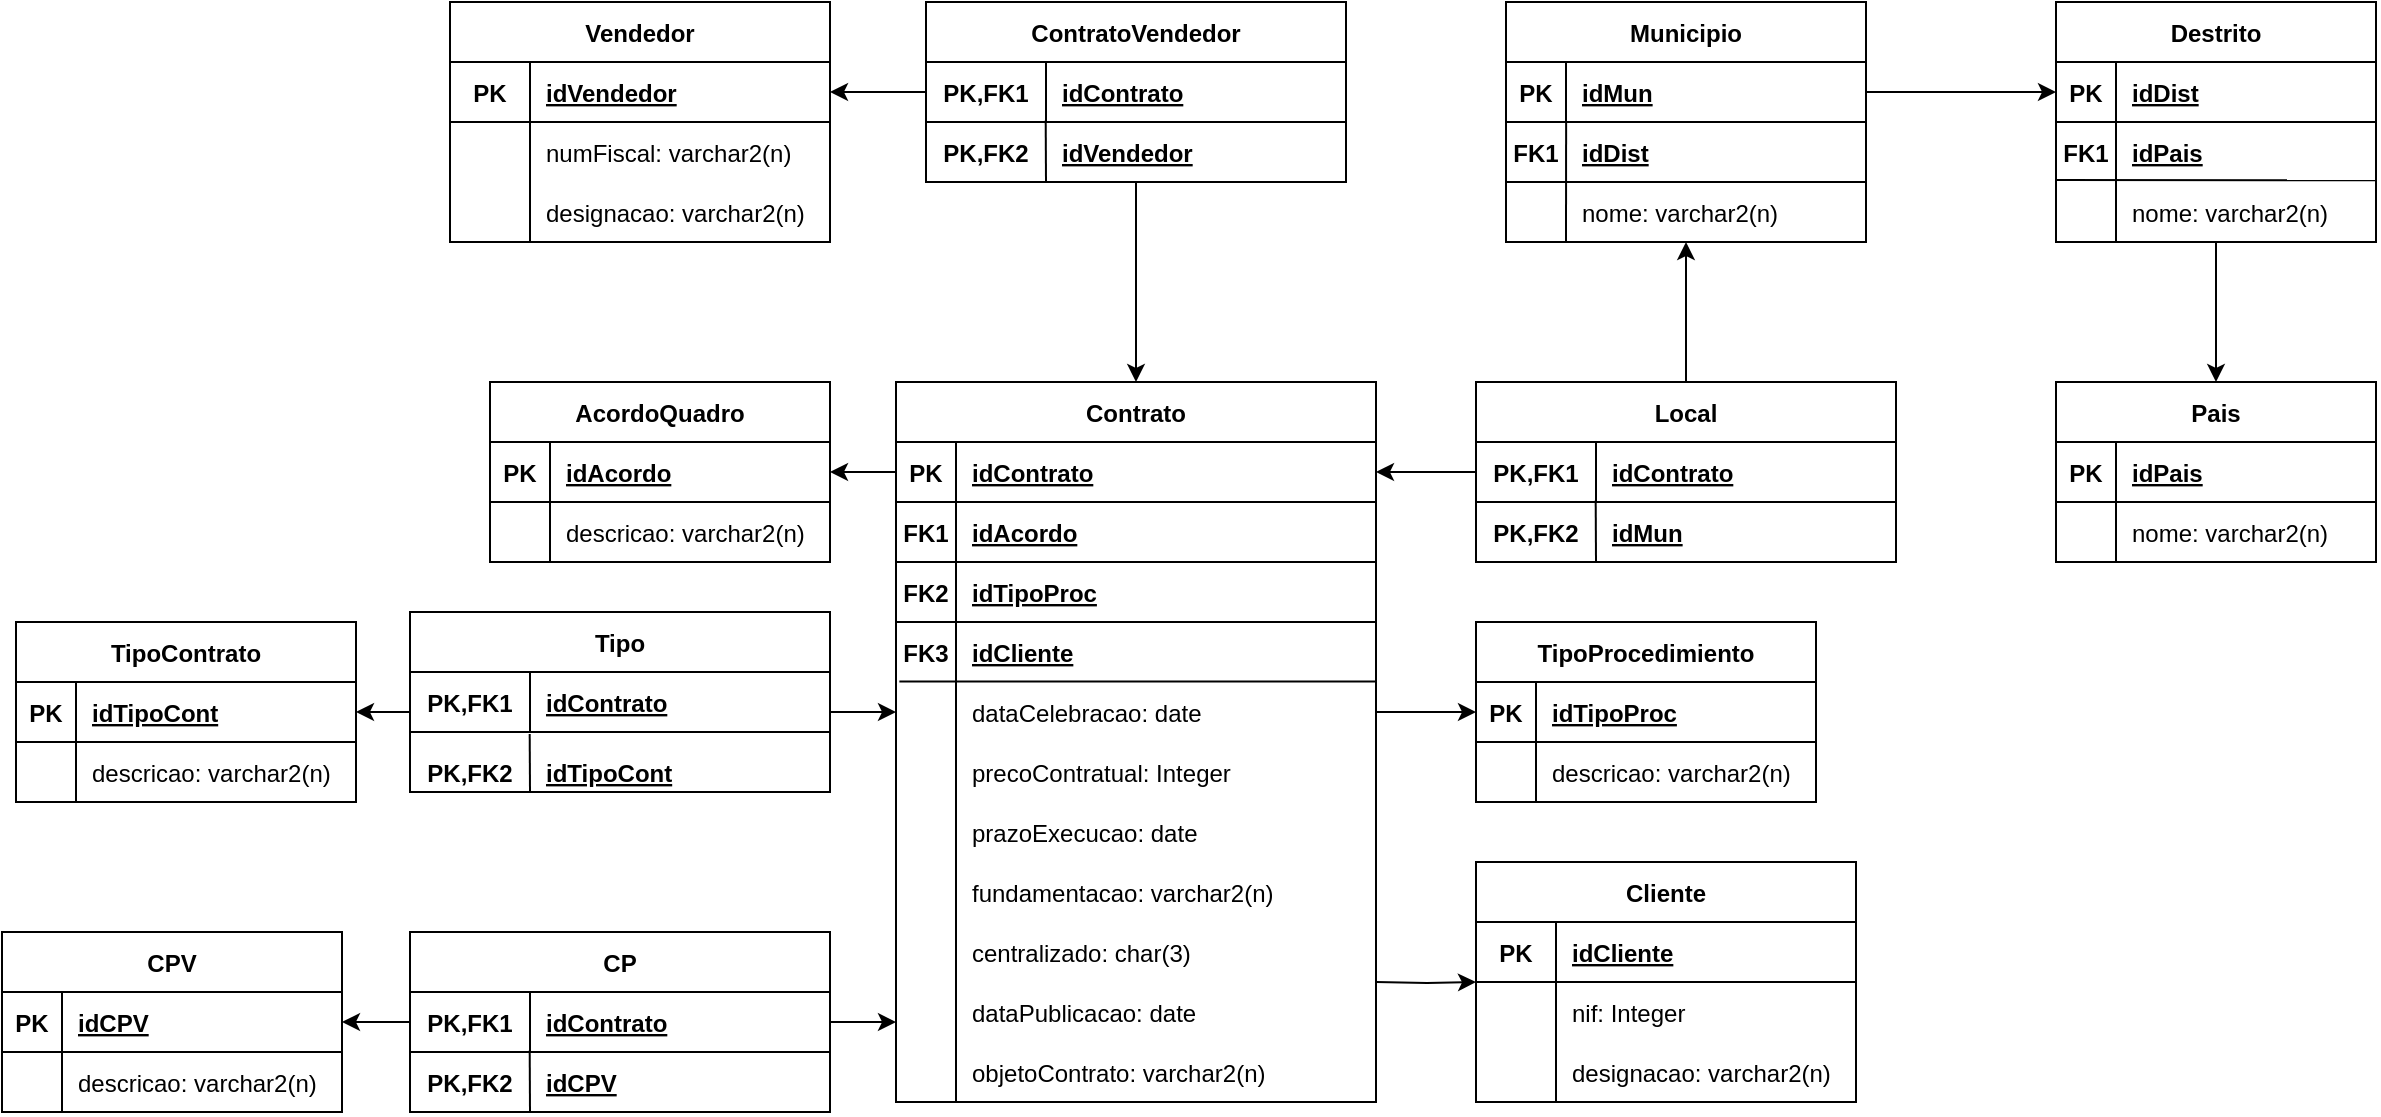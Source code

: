 <mxfile version="25.0.3">
  <diagram name="Página-1" id="I2lLKgkQuAJsuIGjv_-l">
    <mxGraphModel dx="2191" dy="795" grid="1" gridSize="10" guides="1" tooltips="1" connect="1" arrows="1" fold="1" page="1" pageScale="1" pageWidth="827" pageHeight="1169" math="0" shadow="0">
      <root>
        <mxCell id="0" />
        <mxCell id="1" parent="0" />
        <mxCell id="FPcNomiWtp5_-tHFgpIP-255" value="Contrato" style="shape=table;startSize=30;container=1;collapsible=1;childLayout=tableLayout;fixedRows=1;rowLines=0;fontStyle=1;align=center;resizeLast=1;" parent="1" vertex="1">
          <mxGeometry x="-380" y="300" width="240" height="360" as="geometry">
            <mxRectangle x="-340" y="300" width="90" height="30" as="alternateBounds" />
          </mxGeometry>
        </mxCell>
        <mxCell id="FPcNomiWtp5_-tHFgpIP-256" value="" style="shape=tableRow;horizontal=0;startSize=0;swimlaneHead=0;swimlaneBody=0;fillColor=none;collapsible=0;dropTarget=0;points=[[0,0.5],[1,0.5]];portConstraint=eastwest;strokeColor=inherit;top=0;left=0;right=0;bottom=1;" parent="FPcNomiWtp5_-tHFgpIP-255" vertex="1">
          <mxGeometry y="30" width="240" height="30" as="geometry" />
        </mxCell>
        <mxCell id="FPcNomiWtp5_-tHFgpIP-257" value="PK" style="shape=partialRectangle;overflow=hidden;connectable=0;fillColor=none;strokeColor=inherit;top=0;left=0;bottom=0;right=0;fontStyle=1;" parent="FPcNomiWtp5_-tHFgpIP-256" vertex="1">
          <mxGeometry width="30" height="30" as="geometry">
            <mxRectangle width="30" height="30" as="alternateBounds" />
          </mxGeometry>
        </mxCell>
        <mxCell id="FPcNomiWtp5_-tHFgpIP-258" value="idContrato" style="shape=partialRectangle;overflow=hidden;connectable=0;fillColor=none;align=left;strokeColor=inherit;top=0;left=0;bottom=0;right=0;spacingLeft=6;fontStyle=5;" parent="FPcNomiWtp5_-tHFgpIP-256" vertex="1">
          <mxGeometry x="30" width="210" height="30" as="geometry">
            <mxRectangle width="210" height="30" as="alternateBounds" />
          </mxGeometry>
        </mxCell>
        <mxCell id="FPcNomiWtp5_-tHFgpIP-259" value="" style="shape=tableRow;horizontal=0;startSize=0;swimlaneHead=0;swimlaneBody=0;fillColor=none;collapsible=0;dropTarget=0;points=[[0,0.5],[1,0.5]];portConstraint=eastwest;strokeColor=inherit;top=0;left=0;right=0;bottom=1;" parent="FPcNomiWtp5_-tHFgpIP-255" vertex="1">
          <mxGeometry y="60" width="240" height="30" as="geometry" />
        </mxCell>
        <mxCell id="FPcNomiWtp5_-tHFgpIP-260" value="FK1" style="shape=partialRectangle;overflow=hidden;connectable=0;fillColor=none;strokeColor=inherit;top=0;left=0;bottom=0;right=0;fontStyle=1;" parent="FPcNomiWtp5_-tHFgpIP-259" vertex="1">
          <mxGeometry width="30" height="30" as="geometry">
            <mxRectangle width="30" height="30" as="alternateBounds" />
          </mxGeometry>
        </mxCell>
        <mxCell id="FPcNomiWtp5_-tHFgpIP-261" value="idAcordo" style="shape=partialRectangle;overflow=hidden;connectable=0;fillColor=none;align=left;strokeColor=inherit;top=0;left=0;bottom=0;right=0;spacingLeft=6;fontStyle=5;" parent="FPcNomiWtp5_-tHFgpIP-259" vertex="1">
          <mxGeometry x="30" width="210" height="30" as="geometry">
            <mxRectangle width="210" height="30" as="alternateBounds" />
          </mxGeometry>
        </mxCell>
        <mxCell id="FPcNomiWtp5_-tHFgpIP-268" value="" style="shape=tableRow;horizontal=0;startSize=0;swimlaneHead=0;swimlaneBody=0;fillColor=none;collapsible=0;dropTarget=0;points=[[0,0.5],[1,0.5]];portConstraint=eastwest;strokeColor=inherit;top=0;left=0;right=0;bottom=1;" parent="FPcNomiWtp5_-tHFgpIP-255" vertex="1">
          <mxGeometry y="90" width="240" height="30" as="geometry" />
        </mxCell>
        <mxCell id="FPcNomiWtp5_-tHFgpIP-269" value="FK2" style="shape=partialRectangle;overflow=hidden;connectable=0;fillColor=none;strokeColor=inherit;top=0;left=0;bottom=0;right=0;fontStyle=1;" parent="FPcNomiWtp5_-tHFgpIP-268" vertex="1">
          <mxGeometry width="30" height="30" as="geometry">
            <mxRectangle width="30" height="30" as="alternateBounds" />
          </mxGeometry>
        </mxCell>
        <mxCell id="FPcNomiWtp5_-tHFgpIP-270" value="idTipoProc" style="shape=partialRectangle;overflow=hidden;connectable=0;fillColor=none;align=left;strokeColor=inherit;top=0;left=0;bottom=0;right=0;spacingLeft=6;fontStyle=5;" parent="FPcNomiWtp5_-tHFgpIP-268" vertex="1">
          <mxGeometry x="30" width="210" height="30" as="geometry">
            <mxRectangle width="210" height="30" as="alternateBounds" />
          </mxGeometry>
        </mxCell>
        <mxCell id="FPcNomiWtp5_-tHFgpIP-277" value="" style="shape=tableRow;horizontal=0;startSize=0;swimlaneHead=0;swimlaneBody=0;fillColor=none;collapsible=0;dropTarget=0;points=[[0,0.5],[1,0.5]];portConstraint=eastwest;strokeColor=inherit;top=0;left=0;right=0;bottom=0;" parent="FPcNomiWtp5_-tHFgpIP-255" vertex="1">
          <mxGeometry y="120" width="240" height="30" as="geometry" />
        </mxCell>
        <mxCell id="FPcNomiWtp5_-tHFgpIP-278" value="FK3" style="shape=partialRectangle;overflow=hidden;connectable=0;fillColor=none;strokeColor=inherit;top=0;left=0;bottom=0;right=0;fontStyle=1" parent="FPcNomiWtp5_-tHFgpIP-277" vertex="1">
          <mxGeometry width="30" height="30" as="geometry">
            <mxRectangle width="30" height="30" as="alternateBounds" />
          </mxGeometry>
        </mxCell>
        <mxCell id="FPcNomiWtp5_-tHFgpIP-279" value="idCliente" style="shape=partialRectangle;overflow=hidden;connectable=0;fillColor=none;align=left;strokeColor=inherit;top=0;left=0;bottom=0;right=0;spacingLeft=6;fontStyle=5" parent="FPcNomiWtp5_-tHFgpIP-277" vertex="1">
          <mxGeometry x="30" width="210" height="30" as="geometry">
            <mxRectangle width="210" height="30" as="alternateBounds" />
          </mxGeometry>
        </mxCell>
        <mxCell id="FPcNomiWtp5_-tHFgpIP-280" value="" style="shape=tableRow;horizontal=0;startSize=0;swimlaneHead=0;swimlaneBody=0;fillColor=none;collapsible=0;dropTarget=0;points=[[0,0.5],[1,0.5]];portConstraint=eastwest;strokeColor=inherit;top=0;left=0;right=0;bottom=0;" parent="FPcNomiWtp5_-tHFgpIP-255" vertex="1">
          <mxGeometry y="150" width="240" height="30" as="geometry" />
        </mxCell>
        <mxCell id="FPcNomiWtp5_-tHFgpIP-281" value="" style="shape=partialRectangle;overflow=hidden;connectable=0;fillColor=none;strokeColor=inherit;top=0;left=0;bottom=0;right=0;" parent="FPcNomiWtp5_-tHFgpIP-280" vertex="1">
          <mxGeometry width="30" height="30" as="geometry">
            <mxRectangle width="30" height="30" as="alternateBounds" />
          </mxGeometry>
        </mxCell>
        <mxCell id="FPcNomiWtp5_-tHFgpIP-282" value="dataCelebracao: date" style="shape=partialRectangle;overflow=hidden;connectable=0;fillColor=none;align=left;strokeColor=inherit;top=0;left=0;bottom=0;right=0;spacingLeft=6;" parent="FPcNomiWtp5_-tHFgpIP-280" vertex="1">
          <mxGeometry x="30" width="210" height="30" as="geometry">
            <mxRectangle width="210" height="30" as="alternateBounds" />
          </mxGeometry>
        </mxCell>
        <mxCell id="FPcNomiWtp5_-tHFgpIP-283" value="" style="shape=tableRow;horizontal=0;startSize=0;swimlaneHead=0;swimlaneBody=0;fillColor=none;collapsible=0;dropTarget=0;points=[[0,0.5],[1,0.5]];portConstraint=eastwest;strokeColor=inherit;top=0;left=0;right=0;bottom=0;" parent="FPcNomiWtp5_-tHFgpIP-255" vertex="1">
          <mxGeometry y="180" width="240" height="30" as="geometry" />
        </mxCell>
        <mxCell id="FPcNomiWtp5_-tHFgpIP-284" value="" style="shape=partialRectangle;overflow=hidden;connectable=0;fillColor=none;strokeColor=inherit;top=0;left=0;bottom=0;right=0;" parent="FPcNomiWtp5_-tHFgpIP-283" vertex="1">
          <mxGeometry width="30" height="30" as="geometry">
            <mxRectangle width="30" height="30" as="alternateBounds" />
          </mxGeometry>
        </mxCell>
        <mxCell id="FPcNomiWtp5_-tHFgpIP-285" value="precoContratual: Integer" style="shape=partialRectangle;overflow=hidden;connectable=0;fillColor=none;align=left;strokeColor=inherit;top=0;left=0;bottom=0;right=0;spacingLeft=6;" parent="FPcNomiWtp5_-tHFgpIP-283" vertex="1">
          <mxGeometry x="30" width="210" height="30" as="geometry">
            <mxRectangle width="210" height="30" as="alternateBounds" />
          </mxGeometry>
        </mxCell>
        <mxCell id="FPcNomiWtp5_-tHFgpIP-286" value="" style="shape=tableRow;horizontal=0;startSize=0;swimlaneHead=0;swimlaneBody=0;fillColor=none;collapsible=0;dropTarget=0;points=[[0,0.5],[1,0.5]];portConstraint=eastwest;strokeColor=inherit;top=0;left=0;right=0;bottom=0;" parent="FPcNomiWtp5_-tHFgpIP-255" vertex="1">
          <mxGeometry y="210" width="240" height="30" as="geometry" />
        </mxCell>
        <mxCell id="FPcNomiWtp5_-tHFgpIP-287" value="" style="shape=partialRectangle;overflow=hidden;connectable=0;fillColor=none;strokeColor=inherit;top=0;left=0;bottom=0;right=0;" parent="FPcNomiWtp5_-tHFgpIP-286" vertex="1">
          <mxGeometry width="30" height="30" as="geometry">
            <mxRectangle width="30" height="30" as="alternateBounds" />
          </mxGeometry>
        </mxCell>
        <mxCell id="FPcNomiWtp5_-tHFgpIP-288" value="prazoExecucao: date" style="shape=partialRectangle;overflow=hidden;connectable=0;fillColor=none;align=left;strokeColor=inherit;top=0;left=0;bottom=0;right=0;spacingLeft=6;" parent="FPcNomiWtp5_-tHFgpIP-286" vertex="1">
          <mxGeometry x="30" width="210" height="30" as="geometry">
            <mxRectangle width="210" height="30" as="alternateBounds" />
          </mxGeometry>
        </mxCell>
        <mxCell id="FPcNomiWtp5_-tHFgpIP-289" value="" style="shape=tableRow;horizontal=0;startSize=0;swimlaneHead=0;swimlaneBody=0;fillColor=none;collapsible=0;dropTarget=0;points=[[0,0.5],[1,0.5]];portConstraint=eastwest;strokeColor=inherit;top=0;left=0;right=0;bottom=0;" parent="FPcNomiWtp5_-tHFgpIP-255" vertex="1">
          <mxGeometry y="240" width="240" height="30" as="geometry" />
        </mxCell>
        <mxCell id="FPcNomiWtp5_-tHFgpIP-290" value="" style="shape=partialRectangle;overflow=hidden;connectable=0;fillColor=none;strokeColor=inherit;top=0;left=0;bottom=0;right=0;" parent="FPcNomiWtp5_-tHFgpIP-289" vertex="1">
          <mxGeometry width="30" height="30" as="geometry">
            <mxRectangle width="30" height="30" as="alternateBounds" />
          </mxGeometry>
        </mxCell>
        <mxCell id="FPcNomiWtp5_-tHFgpIP-291" value="fundamentacao: varchar2(n)" style="shape=partialRectangle;overflow=hidden;connectable=0;fillColor=none;align=left;strokeColor=inherit;top=0;left=0;bottom=0;right=0;spacingLeft=6;" parent="FPcNomiWtp5_-tHFgpIP-289" vertex="1">
          <mxGeometry x="30" width="210" height="30" as="geometry">
            <mxRectangle width="210" height="30" as="alternateBounds" />
          </mxGeometry>
        </mxCell>
        <mxCell id="FPcNomiWtp5_-tHFgpIP-292" value="" style="shape=tableRow;horizontal=0;startSize=0;swimlaneHead=0;swimlaneBody=0;fillColor=none;collapsible=0;dropTarget=0;points=[[0,0.5],[1,0.5]];portConstraint=eastwest;strokeColor=inherit;top=0;left=0;right=0;bottom=0;" parent="FPcNomiWtp5_-tHFgpIP-255" vertex="1">
          <mxGeometry y="270" width="240" height="30" as="geometry" />
        </mxCell>
        <mxCell id="FPcNomiWtp5_-tHFgpIP-293" value="" style="shape=partialRectangle;overflow=hidden;connectable=0;fillColor=none;strokeColor=inherit;top=0;left=0;bottom=0;right=0;" parent="FPcNomiWtp5_-tHFgpIP-292" vertex="1">
          <mxGeometry width="30" height="30" as="geometry">
            <mxRectangle width="30" height="30" as="alternateBounds" />
          </mxGeometry>
        </mxCell>
        <mxCell id="FPcNomiWtp5_-tHFgpIP-294" value="centralizado: char(3)" style="shape=partialRectangle;overflow=hidden;connectable=0;fillColor=none;align=left;strokeColor=inherit;top=0;left=0;bottom=0;right=0;spacingLeft=6;" parent="FPcNomiWtp5_-tHFgpIP-292" vertex="1">
          <mxGeometry x="30" width="210" height="30" as="geometry">
            <mxRectangle width="210" height="30" as="alternateBounds" />
          </mxGeometry>
        </mxCell>
        <mxCell id="zQVbI3diY9tAWuxn0i8Q-3" value="" style="endArrow=none;html=1;rounded=0;exitX=0.007;exitY=0.993;exitDx=0;exitDy=0;exitPerimeter=0;entryX=1.002;entryY=-0.007;entryDx=0;entryDy=0;entryPerimeter=0;" parent="FPcNomiWtp5_-tHFgpIP-255" source="FPcNomiWtp5_-tHFgpIP-277" target="FPcNomiWtp5_-tHFgpIP-280" edge="1">
          <mxGeometry width="50" height="50" relative="1" as="geometry">
            <mxPoint x="20" y="200" as="sourcePoint" />
            <mxPoint x="70" y="150" as="targetPoint" />
          </mxGeometry>
        </mxCell>
        <mxCell id="mjd0On-qoSL6YeRpwxQH-4" style="edgeStyle=orthogonalEdgeStyle;rounded=0;orthogonalLoop=1;jettySize=auto;html=1;" parent="1" edge="1" target="FPcNomiWtp5_-tHFgpIP-302">
          <mxGeometry relative="1" as="geometry">
            <mxPoint x="-140.0" y="600" as="sourcePoint" />
          </mxGeometry>
        </mxCell>
        <mxCell id="FPcNomiWtp5_-tHFgpIP-302" value="Cliente" style="shape=table;startSize=30;container=1;collapsible=1;childLayout=tableLayout;fixedRows=1;rowLines=0;fontStyle=1;align=center;resizeLast=1;" parent="1" vertex="1">
          <mxGeometry x="-90" y="540" width="190" height="120" as="geometry" />
        </mxCell>
        <mxCell id="FPcNomiWtp5_-tHFgpIP-303" value="" style="shape=tableRow;horizontal=0;startSize=0;swimlaneHead=0;swimlaneBody=0;fillColor=none;collapsible=0;dropTarget=0;points=[[0,0.5],[1,0.5]];portConstraint=eastwest;strokeColor=inherit;top=0;left=0;right=0;bottom=1;" parent="FPcNomiWtp5_-tHFgpIP-302" vertex="1">
          <mxGeometry y="30" width="190" height="30" as="geometry" />
        </mxCell>
        <mxCell id="FPcNomiWtp5_-tHFgpIP-304" value="PK" style="shape=partialRectangle;overflow=hidden;connectable=0;fillColor=none;strokeColor=inherit;top=0;left=0;bottom=0;right=0;fontStyle=1;" parent="FPcNomiWtp5_-tHFgpIP-303" vertex="1">
          <mxGeometry width="40" height="30" as="geometry">
            <mxRectangle width="40" height="30" as="alternateBounds" />
          </mxGeometry>
        </mxCell>
        <mxCell id="FPcNomiWtp5_-tHFgpIP-305" value="idCliente" style="shape=partialRectangle;overflow=hidden;connectable=0;fillColor=none;align=left;strokeColor=inherit;top=0;left=0;bottom=0;right=0;spacingLeft=6;fontStyle=5;" parent="FPcNomiWtp5_-tHFgpIP-303" vertex="1">
          <mxGeometry x="40" width="150" height="30" as="geometry">
            <mxRectangle width="150" height="30" as="alternateBounds" />
          </mxGeometry>
        </mxCell>
        <mxCell id="FPcNomiWtp5_-tHFgpIP-306" value="" style="shape=tableRow;horizontal=0;startSize=0;swimlaneHead=0;swimlaneBody=0;fillColor=none;collapsible=0;dropTarget=0;points=[[0,0.5],[1,0.5]];portConstraint=eastwest;strokeColor=inherit;top=0;left=0;right=0;bottom=0;" parent="FPcNomiWtp5_-tHFgpIP-302" vertex="1">
          <mxGeometry y="60" width="190" height="30" as="geometry" />
        </mxCell>
        <mxCell id="FPcNomiWtp5_-tHFgpIP-307" value="" style="shape=partialRectangle;overflow=hidden;connectable=0;fillColor=none;strokeColor=inherit;top=0;left=0;bottom=0;right=0;" parent="FPcNomiWtp5_-tHFgpIP-306" vertex="1">
          <mxGeometry width="40" height="30" as="geometry">
            <mxRectangle width="40" height="30" as="alternateBounds" />
          </mxGeometry>
        </mxCell>
        <mxCell id="FPcNomiWtp5_-tHFgpIP-308" value="nif: Integer" style="shape=partialRectangle;overflow=hidden;connectable=0;fillColor=none;align=left;strokeColor=inherit;top=0;left=0;bottom=0;right=0;spacingLeft=6;" parent="FPcNomiWtp5_-tHFgpIP-306" vertex="1">
          <mxGeometry x="40" width="150" height="30" as="geometry">
            <mxRectangle width="150" height="30" as="alternateBounds" />
          </mxGeometry>
        </mxCell>
        <mxCell id="FPcNomiWtp5_-tHFgpIP-309" value="" style="shape=tableRow;horizontal=0;startSize=0;swimlaneHead=0;swimlaneBody=0;fillColor=none;collapsible=0;dropTarget=0;points=[[0,0.5],[1,0.5]];portConstraint=eastwest;strokeColor=inherit;top=0;left=0;right=0;bottom=0;" parent="FPcNomiWtp5_-tHFgpIP-302" vertex="1">
          <mxGeometry y="90" width="190" height="30" as="geometry" />
        </mxCell>
        <mxCell id="FPcNomiWtp5_-tHFgpIP-310" value="" style="shape=partialRectangle;overflow=hidden;connectable=0;fillColor=none;strokeColor=inherit;top=0;left=0;bottom=0;right=0;" parent="FPcNomiWtp5_-tHFgpIP-309" vertex="1">
          <mxGeometry width="40" height="30" as="geometry">
            <mxRectangle width="40" height="30" as="alternateBounds" />
          </mxGeometry>
        </mxCell>
        <mxCell id="FPcNomiWtp5_-tHFgpIP-311" value="" style="shape=partialRectangle;overflow=hidden;connectable=0;fillColor=none;align=left;strokeColor=inherit;top=0;left=0;bottom=0;right=0;spacingLeft=6;" parent="FPcNomiWtp5_-tHFgpIP-309" vertex="1">
          <mxGeometry x="40" width="150" height="30" as="geometry">
            <mxRectangle width="150" height="30" as="alternateBounds" />
          </mxGeometry>
        </mxCell>
        <mxCell id="FPcNomiWtp5_-tHFgpIP-334" value="TipoProcedimiento" style="shape=table;startSize=30;container=1;collapsible=1;childLayout=tableLayout;fixedRows=1;rowLines=0;fontStyle=1;align=center;resizeLast=1;" parent="1" vertex="1">
          <mxGeometry x="-90" y="420" width="170" height="90" as="geometry" />
        </mxCell>
        <mxCell id="FPcNomiWtp5_-tHFgpIP-335" value="" style="shape=tableRow;horizontal=0;startSize=0;swimlaneHead=0;swimlaneBody=0;fillColor=none;collapsible=0;dropTarget=0;points=[[0,0.5],[1,0.5]];portConstraint=eastwest;strokeColor=inherit;top=0;left=0;right=0;bottom=1;" parent="FPcNomiWtp5_-tHFgpIP-334" vertex="1">
          <mxGeometry y="30" width="170" height="30" as="geometry" />
        </mxCell>
        <mxCell id="FPcNomiWtp5_-tHFgpIP-336" value="PK" style="shape=partialRectangle;overflow=hidden;connectable=0;fillColor=none;strokeColor=inherit;top=0;left=0;bottom=0;right=0;fontStyle=1;" parent="FPcNomiWtp5_-tHFgpIP-335" vertex="1">
          <mxGeometry width="30" height="30" as="geometry">
            <mxRectangle width="30" height="30" as="alternateBounds" />
          </mxGeometry>
        </mxCell>
        <mxCell id="FPcNomiWtp5_-tHFgpIP-337" value="idTipoProc" style="shape=partialRectangle;overflow=hidden;connectable=0;fillColor=none;align=left;strokeColor=inherit;top=0;left=0;bottom=0;right=0;spacingLeft=6;fontStyle=5;" parent="FPcNomiWtp5_-tHFgpIP-335" vertex="1">
          <mxGeometry x="30" width="140" height="30" as="geometry">
            <mxRectangle width="140" height="30" as="alternateBounds" />
          </mxGeometry>
        </mxCell>
        <mxCell id="FPcNomiWtp5_-tHFgpIP-338" value="" style="shape=tableRow;horizontal=0;startSize=0;swimlaneHead=0;swimlaneBody=0;fillColor=none;collapsible=0;dropTarget=0;points=[[0,0.5],[1,0.5]];portConstraint=eastwest;strokeColor=inherit;top=0;left=0;right=0;bottom=0;" parent="FPcNomiWtp5_-tHFgpIP-334" vertex="1">
          <mxGeometry y="60" width="170" height="30" as="geometry" />
        </mxCell>
        <mxCell id="FPcNomiWtp5_-tHFgpIP-339" value="" style="shape=partialRectangle;overflow=hidden;connectable=0;fillColor=none;strokeColor=inherit;top=0;left=0;bottom=0;right=0;" parent="FPcNomiWtp5_-tHFgpIP-338" vertex="1">
          <mxGeometry width="30" height="30" as="geometry">
            <mxRectangle width="30" height="30" as="alternateBounds" />
          </mxGeometry>
        </mxCell>
        <mxCell id="FPcNomiWtp5_-tHFgpIP-340" value="descricao: varchar2(n)" style="shape=partialRectangle;overflow=hidden;connectable=0;fillColor=none;align=left;strokeColor=inherit;top=0;left=0;bottom=0;right=0;spacingLeft=6;" parent="FPcNomiWtp5_-tHFgpIP-338" vertex="1">
          <mxGeometry x="30" width="140" height="30" as="geometry">
            <mxRectangle width="140" height="30" as="alternateBounds" />
          </mxGeometry>
        </mxCell>
        <mxCell id="FPcNomiWtp5_-tHFgpIP-341" value="CPV" style="shape=table;startSize=30;container=1;collapsible=1;childLayout=tableLayout;fixedRows=1;rowLines=0;fontStyle=1;align=center;resizeLast=1;" parent="1" vertex="1">
          <mxGeometry x="-827" y="575" width="170" height="90" as="geometry" />
        </mxCell>
        <mxCell id="FPcNomiWtp5_-tHFgpIP-342" value="" style="shape=tableRow;horizontal=0;startSize=0;swimlaneHead=0;swimlaneBody=0;fillColor=none;collapsible=0;dropTarget=0;points=[[0,0.5],[1,0.5]];portConstraint=eastwest;strokeColor=inherit;top=0;left=0;right=0;bottom=1;" parent="FPcNomiWtp5_-tHFgpIP-341" vertex="1">
          <mxGeometry y="30" width="170" height="30" as="geometry" />
        </mxCell>
        <mxCell id="FPcNomiWtp5_-tHFgpIP-343" value="PK" style="shape=partialRectangle;overflow=hidden;connectable=0;fillColor=none;strokeColor=inherit;top=0;left=0;bottom=0;right=0;fontStyle=1;" parent="FPcNomiWtp5_-tHFgpIP-342" vertex="1">
          <mxGeometry width="30" height="30" as="geometry">
            <mxRectangle width="30" height="30" as="alternateBounds" />
          </mxGeometry>
        </mxCell>
        <mxCell id="FPcNomiWtp5_-tHFgpIP-344" value="idCPV " style="shape=partialRectangle;overflow=hidden;connectable=0;fillColor=none;align=left;strokeColor=inherit;top=0;left=0;bottom=0;right=0;spacingLeft=6;fontStyle=5;" parent="FPcNomiWtp5_-tHFgpIP-342" vertex="1">
          <mxGeometry x="30" width="140" height="30" as="geometry">
            <mxRectangle width="140" height="30" as="alternateBounds" />
          </mxGeometry>
        </mxCell>
        <mxCell id="FPcNomiWtp5_-tHFgpIP-345" value="" style="shape=tableRow;horizontal=0;startSize=0;swimlaneHead=0;swimlaneBody=0;fillColor=none;collapsible=0;dropTarget=0;points=[[0,0.5],[1,0.5]];portConstraint=eastwest;strokeColor=inherit;top=0;left=0;right=0;bottom=0;" parent="FPcNomiWtp5_-tHFgpIP-341" vertex="1">
          <mxGeometry y="60" width="170" height="30" as="geometry" />
        </mxCell>
        <mxCell id="FPcNomiWtp5_-tHFgpIP-346" value="" style="shape=partialRectangle;overflow=hidden;connectable=0;fillColor=none;strokeColor=inherit;top=0;left=0;bottom=0;right=0;" parent="FPcNomiWtp5_-tHFgpIP-345" vertex="1">
          <mxGeometry width="30" height="30" as="geometry">
            <mxRectangle width="30" height="30" as="alternateBounds" />
          </mxGeometry>
        </mxCell>
        <mxCell id="FPcNomiWtp5_-tHFgpIP-347" value="descricao: varchar2(n)" style="shape=partialRectangle;overflow=hidden;connectable=0;fillColor=none;align=left;strokeColor=inherit;top=0;left=0;bottom=0;right=0;spacingLeft=6;" parent="FPcNomiWtp5_-tHFgpIP-345" vertex="1">
          <mxGeometry x="30" width="140" height="30" as="geometry">
            <mxRectangle width="140" height="30" as="alternateBounds" />
          </mxGeometry>
        </mxCell>
        <mxCell id="FPcNomiWtp5_-tHFgpIP-348" value="AcordoQuadro" style="shape=table;startSize=30;container=1;collapsible=1;childLayout=tableLayout;fixedRows=1;rowLines=0;fontStyle=1;align=center;resizeLast=1;" parent="1" vertex="1">
          <mxGeometry x="-583" y="300" width="170" height="90" as="geometry" />
        </mxCell>
        <mxCell id="FPcNomiWtp5_-tHFgpIP-349" value="" style="shape=tableRow;horizontal=0;startSize=0;swimlaneHead=0;swimlaneBody=0;fillColor=none;collapsible=0;dropTarget=0;points=[[0,0.5],[1,0.5]];portConstraint=eastwest;strokeColor=inherit;top=0;left=0;right=0;bottom=1;" parent="FPcNomiWtp5_-tHFgpIP-348" vertex="1">
          <mxGeometry y="30" width="170" height="30" as="geometry" />
        </mxCell>
        <mxCell id="FPcNomiWtp5_-tHFgpIP-350" value="PK" style="shape=partialRectangle;overflow=hidden;connectable=0;fillColor=none;strokeColor=inherit;top=0;left=0;bottom=0;right=0;fontStyle=1;" parent="FPcNomiWtp5_-tHFgpIP-349" vertex="1">
          <mxGeometry width="30" height="30" as="geometry">
            <mxRectangle width="30" height="30" as="alternateBounds" />
          </mxGeometry>
        </mxCell>
        <mxCell id="FPcNomiWtp5_-tHFgpIP-351" value="idAcordo" style="shape=partialRectangle;overflow=hidden;connectable=0;fillColor=none;align=left;strokeColor=inherit;top=0;left=0;bottom=0;right=0;spacingLeft=6;fontStyle=5;" parent="FPcNomiWtp5_-tHFgpIP-349" vertex="1">
          <mxGeometry x="30" width="140" height="30" as="geometry">
            <mxRectangle width="140" height="30" as="alternateBounds" />
          </mxGeometry>
        </mxCell>
        <mxCell id="FPcNomiWtp5_-tHFgpIP-352" value="" style="shape=tableRow;horizontal=0;startSize=0;swimlaneHead=0;swimlaneBody=0;fillColor=none;collapsible=0;dropTarget=0;points=[[0,0.5],[1,0.5]];portConstraint=eastwest;strokeColor=inherit;top=0;left=0;right=0;bottom=0;" parent="FPcNomiWtp5_-tHFgpIP-348" vertex="1">
          <mxGeometry y="60" width="170" height="30" as="geometry" />
        </mxCell>
        <mxCell id="FPcNomiWtp5_-tHFgpIP-353" value="" style="shape=partialRectangle;overflow=hidden;connectable=0;fillColor=none;strokeColor=inherit;top=0;left=0;bottom=0;right=0;" parent="FPcNomiWtp5_-tHFgpIP-352" vertex="1">
          <mxGeometry width="30" height="30" as="geometry">
            <mxRectangle width="30" height="30" as="alternateBounds" />
          </mxGeometry>
        </mxCell>
        <mxCell id="FPcNomiWtp5_-tHFgpIP-354" value="descricao: varchar2(n)" style="shape=partialRectangle;overflow=hidden;connectable=0;fillColor=none;align=left;strokeColor=inherit;top=0;left=0;bottom=0;right=0;spacingLeft=6;" parent="FPcNomiWtp5_-tHFgpIP-352" vertex="1">
          <mxGeometry x="30" width="140" height="30" as="geometry">
            <mxRectangle width="140" height="30" as="alternateBounds" />
          </mxGeometry>
        </mxCell>
        <mxCell id="FPcNomiWtp5_-tHFgpIP-355" value="TipoContrato" style="shape=table;startSize=30;container=1;collapsible=1;childLayout=tableLayout;fixedRows=1;rowLines=0;fontStyle=1;align=center;resizeLast=1;" parent="1" vertex="1">
          <mxGeometry x="-820" y="420" width="170" height="90" as="geometry" />
        </mxCell>
        <mxCell id="FPcNomiWtp5_-tHFgpIP-356" value="" style="shape=tableRow;horizontal=0;startSize=0;swimlaneHead=0;swimlaneBody=0;fillColor=none;collapsible=0;dropTarget=0;points=[[0,0.5],[1,0.5]];portConstraint=eastwest;strokeColor=inherit;top=0;left=0;right=0;bottom=1;" parent="FPcNomiWtp5_-tHFgpIP-355" vertex="1">
          <mxGeometry y="30" width="170" height="30" as="geometry" />
        </mxCell>
        <mxCell id="FPcNomiWtp5_-tHFgpIP-357" value="PK" style="shape=partialRectangle;overflow=hidden;connectable=0;fillColor=none;strokeColor=inherit;top=0;left=0;bottom=0;right=0;fontStyle=1;" parent="FPcNomiWtp5_-tHFgpIP-356" vertex="1">
          <mxGeometry width="30" height="30" as="geometry">
            <mxRectangle width="30" height="30" as="alternateBounds" />
          </mxGeometry>
        </mxCell>
        <mxCell id="FPcNomiWtp5_-tHFgpIP-358" value="idTipoCont" style="shape=partialRectangle;overflow=hidden;connectable=0;fillColor=none;align=left;strokeColor=inherit;top=0;left=0;bottom=0;right=0;spacingLeft=6;fontStyle=5;" parent="FPcNomiWtp5_-tHFgpIP-356" vertex="1">
          <mxGeometry x="30" width="140" height="30" as="geometry">
            <mxRectangle width="140" height="30" as="alternateBounds" />
          </mxGeometry>
        </mxCell>
        <mxCell id="FPcNomiWtp5_-tHFgpIP-359" value="" style="shape=tableRow;horizontal=0;startSize=0;swimlaneHead=0;swimlaneBody=0;fillColor=none;collapsible=0;dropTarget=0;points=[[0,0.5],[1,0.5]];portConstraint=eastwest;strokeColor=inherit;top=0;left=0;right=0;bottom=0;" parent="FPcNomiWtp5_-tHFgpIP-355" vertex="1">
          <mxGeometry y="60" width="170" height="30" as="geometry" />
        </mxCell>
        <mxCell id="FPcNomiWtp5_-tHFgpIP-360" value="" style="shape=partialRectangle;overflow=hidden;connectable=0;fillColor=none;strokeColor=inherit;top=0;left=0;bottom=0;right=0;" parent="FPcNomiWtp5_-tHFgpIP-359" vertex="1">
          <mxGeometry width="30" height="30" as="geometry">
            <mxRectangle width="30" height="30" as="alternateBounds" />
          </mxGeometry>
        </mxCell>
        <mxCell id="FPcNomiWtp5_-tHFgpIP-361" value="descricao: varchar2(n)" style="shape=partialRectangle;overflow=hidden;connectable=0;fillColor=none;align=left;strokeColor=inherit;top=0;left=0;bottom=0;right=0;spacingLeft=6;" parent="FPcNomiWtp5_-tHFgpIP-359" vertex="1">
          <mxGeometry x="30" width="140" height="30" as="geometry">
            <mxRectangle width="140" height="30" as="alternateBounds" />
          </mxGeometry>
        </mxCell>
        <mxCell id="EySDyJ-YVurOAxNkqXce-10" style="edgeStyle=orthogonalEdgeStyle;rounded=0;orthogonalLoop=1;jettySize=auto;html=1;entryX=0.5;entryY=0;entryDx=0;entryDy=0;" parent="1" source="T14ZoAW0cPDvZw86EJ20-87" target="T14ZoAW0cPDvZw86EJ20-110" edge="1">
          <mxGeometry relative="1" as="geometry" />
        </mxCell>
        <mxCell id="T14ZoAW0cPDvZw86EJ20-87" value="Destrito" style="shape=table;startSize=30;container=1;collapsible=1;childLayout=tableLayout;fixedRows=1;rowLines=0;fontStyle=1;align=center;resizeLast=1;fillColor=none;strokeWidth=1;" parent="1" vertex="1">
          <mxGeometry x="200" y="110" width="160" height="120" as="geometry" />
        </mxCell>
        <mxCell id="T14ZoAW0cPDvZw86EJ20-88" value="" style="shape=tableRow;horizontal=0;startSize=0;swimlaneHead=0;swimlaneBody=0;fillColor=none;collapsible=0;dropTarget=0;points=[[0,0.5],[1,0.5]];portConstraint=eastwest;strokeColor=inherit;top=0;left=0;right=0;bottom=1;" parent="T14ZoAW0cPDvZw86EJ20-87" vertex="1">
          <mxGeometry y="30" width="160" height="30" as="geometry" />
        </mxCell>
        <mxCell id="T14ZoAW0cPDvZw86EJ20-89" value="PK" style="shape=partialRectangle;overflow=hidden;connectable=0;fillColor=none;strokeColor=inherit;top=0;left=0;bottom=0;right=0;fontStyle=1;" parent="T14ZoAW0cPDvZw86EJ20-88" vertex="1">
          <mxGeometry width="30" height="30" as="geometry">
            <mxRectangle width="30" height="30" as="alternateBounds" />
          </mxGeometry>
        </mxCell>
        <mxCell id="T14ZoAW0cPDvZw86EJ20-90" value="idDist" style="shape=partialRectangle;overflow=hidden;connectable=0;fillColor=none;align=left;strokeColor=inherit;top=0;left=0;bottom=0;right=0;spacingLeft=6;fontStyle=5;" parent="T14ZoAW0cPDvZw86EJ20-88" vertex="1">
          <mxGeometry x="30" width="130" height="30" as="geometry">
            <mxRectangle width="130" height="30" as="alternateBounds" />
          </mxGeometry>
        </mxCell>
        <mxCell id="T14ZoAW0cPDvZw86EJ20-91" value="" style="shape=tableRow;horizontal=0;startSize=0;swimlaneHead=0;swimlaneBody=0;fillColor=none;collapsible=0;dropTarget=0;points=[[0,0.5],[1,0.5]];portConstraint=eastwest;strokeColor=inherit;top=0;left=0;right=0;bottom=0;" parent="T14ZoAW0cPDvZw86EJ20-87" vertex="1">
          <mxGeometry y="60" width="160" height="30" as="geometry" />
        </mxCell>
        <mxCell id="T14ZoAW0cPDvZw86EJ20-92" value="FK1" style="shape=partialRectangle;overflow=hidden;connectable=0;fillColor=none;strokeColor=default;top=0;left=0;bottom=0;right=0;fontStyle=1;perimeterSpacing=18;strokeWidth=9;gradientColor=none;align=center;verticalAlign=middle;fontFamily=Helvetica;fontSize=12;fontColor=default;" parent="T14ZoAW0cPDvZw86EJ20-91" vertex="1">
          <mxGeometry width="30" height="30" as="geometry">
            <mxRectangle width="30" height="30" as="alternateBounds" />
          </mxGeometry>
        </mxCell>
        <mxCell id="T14ZoAW0cPDvZw86EJ20-93" value="idPais" style="shape=partialRectangle;overflow=hidden;connectable=0;fillColor=none;align=left;strokeColor=inherit;top=0;left=0;bottom=0;right=0;spacingLeft=6;fontStyle=5" parent="T14ZoAW0cPDvZw86EJ20-91" vertex="1">
          <mxGeometry x="30" width="130" height="30" as="geometry">
            <mxRectangle width="130" height="30" as="alternateBounds" />
          </mxGeometry>
        </mxCell>
        <mxCell id="T14ZoAW0cPDvZw86EJ20-94" value="" style="shape=tableRow;horizontal=0;startSize=0;swimlaneHead=0;swimlaneBody=0;fillColor=none;collapsible=0;dropTarget=0;points=[[0,0.5],[1,0.5]];portConstraint=eastwest;strokeColor=inherit;top=0;left=0;right=0;bottom=0;" parent="T14ZoAW0cPDvZw86EJ20-87" vertex="1">
          <mxGeometry y="90" width="160" height="30" as="geometry" />
        </mxCell>
        <mxCell id="T14ZoAW0cPDvZw86EJ20-95" value="" style="shape=partialRectangle;overflow=hidden;connectable=0;fillColor=none;strokeColor=default;top=0;left=0;bottom=0;right=0;strokeWidth=9;" parent="T14ZoAW0cPDvZw86EJ20-94" vertex="1">
          <mxGeometry width="30" height="30" as="geometry">
            <mxRectangle width="30" height="30" as="alternateBounds" />
          </mxGeometry>
        </mxCell>
        <mxCell id="T14ZoAW0cPDvZw86EJ20-96" value="nome: varchar2(n)" style="shape=partialRectangle;overflow=hidden;connectable=0;fillColor=none;align=left;strokeColor=inherit;top=0;left=0;bottom=0;right=0;spacingLeft=6;" parent="T14ZoAW0cPDvZw86EJ20-94" vertex="1">
          <mxGeometry x="30" width="130" height="30" as="geometry">
            <mxRectangle width="130" height="30" as="alternateBounds" />
          </mxGeometry>
        </mxCell>
        <mxCell id="T14ZoAW0cPDvZw86EJ20-98" value="" style="endArrow=none;html=1;rounded=0;exitX=-0.001;exitY=-0.033;exitDx=0;exitDy=0;exitPerimeter=0;entryX=1;entryY=-0.03;entryDx=0;entryDy=0;entryPerimeter=0;" parent="T14ZoAW0cPDvZw86EJ20-87" source="T14ZoAW0cPDvZw86EJ20-94" target="T14ZoAW0cPDvZw86EJ20-94" edge="1">
          <mxGeometry width="50" height="50" relative="1" as="geometry">
            <mxPoint x="26" y="95" as="sourcePoint" />
            <mxPoint x="120" y="89" as="targetPoint" />
          </mxGeometry>
        </mxCell>
        <mxCell id="T14ZoAW0cPDvZw86EJ20-110" value="Pais" style="shape=table;startSize=30;container=1;collapsible=1;childLayout=tableLayout;fixedRows=1;rowLines=0;fontStyle=1;align=center;resizeLast=1;fillColor=none;strokeWidth=1;" parent="1" vertex="1">
          <mxGeometry x="200" y="300" width="160" height="90" as="geometry" />
        </mxCell>
        <mxCell id="T14ZoAW0cPDvZw86EJ20-111" value="" style="shape=tableRow;horizontal=0;startSize=0;swimlaneHead=0;swimlaneBody=0;fillColor=none;collapsible=0;dropTarget=0;points=[[0,0.5],[1,0.5]];portConstraint=eastwest;strokeColor=inherit;top=0;left=0;right=0;bottom=1;" parent="T14ZoAW0cPDvZw86EJ20-110" vertex="1">
          <mxGeometry y="30" width="160" height="30" as="geometry" />
        </mxCell>
        <mxCell id="T14ZoAW0cPDvZw86EJ20-112" value="PK" style="shape=partialRectangle;overflow=hidden;connectable=0;fillColor=none;strokeColor=inherit;top=0;left=0;bottom=0;right=0;fontStyle=1;" parent="T14ZoAW0cPDvZw86EJ20-111" vertex="1">
          <mxGeometry width="30" height="30" as="geometry">
            <mxRectangle width="30" height="30" as="alternateBounds" />
          </mxGeometry>
        </mxCell>
        <mxCell id="T14ZoAW0cPDvZw86EJ20-113" value="idPais" style="shape=partialRectangle;overflow=hidden;connectable=0;fillColor=none;align=left;strokeColor=inherit;top=0;left=0;bottom=0;right=0;spacingLeft=6;fontStyle=5;" parent="T14ZoAW0cPDvZw86EJ20-111" vertex="1">
          <mxGeometry x="30" width="130" height="30" as="geometry">
            <mxRectangle width="130" height="30" as="alternateBounds" />
          </mxGeometry>
        </mxCell>
        <mxCell id="T14ZoAW0cPDvZw86EJ20-117" value="" style="shape=tableRow;horizontal=0;startSize=0;swimlaneHead=0;swimlaneBody=0;fillColor=none;collapsible=0;dropTarget=0;points=[[0,0.5],[1,0.5]];portConstraint=eastwest;strokeColor=inherit;top=0;left=0;right=0;bottom=0;" parent="T14ZoAW0cPDvZw86EJ20-110" vertex="1">
          <mxGeometry y="60" width="160" height="30" as="geometry" />
        </mxCell>
        <mxCell id="T14ZoAW0cPDvZw86EJ20-118" value="" style="shape=partialRectangle;overflow=hidden;connectable=0;fillColor=none;strokeColor=default;top=0;left=0;bottom=0;right=0;strokeWidth=9;" parent="T14ZoAW0cPDvZw86EJ20-117" vertex="1">
          <mxGeometry width="30" height="30" as="geometry">
            <mxRectangle width="30" height="30" as="alternateBounds" />
          </mxGeometry>
        </mxCell>
        <mxCell id="T14ZoAW0cPDvZw86EJ20-119" value="nome: varchar2(n)" style="shape=partialRectangle;overflow=hidden;connectable=0;fillColor=none;align=left;strokeColor=inherit;top=0;left=0;bottom=0;right=0;spacingLeft=6;" parent="T14ZoAW0cPDvZw86EJ20-117" vertex="1">
          <mxGeometry x="30" width="130" height="30" as="geometry">
            <mxRectangle width="130" height="30" as="alternateBounds" />
          </mxGeometry>
        </mxCell>
        <mxCell id="mPOuI7BeTHn1De-ASg-3-1" value="" style="shape=partialRectangle;overflow=hidden;connectable=0;align=left;top=0;left=0;bottom=0;right=0;spacingLeft=6;perimeterSpacing=1;gradientColor=none;fillColor=none;strokeColor=inherit;verticalAlign=middle;fontFamily=Helvetica;fontSize=12;fontColor=default;fontStyle=0;" parent="1" vertex="1">
          <mxGeometry x="-295" y="160" width="149" height="30" as="geometry">
            <mxRectangle width="90" height="30" as="alternateBounds" />
          </mxGeometry>
        </mxCell>
        <mxCell id="mPOuI7BeTHn1De-ASg-3-2" value="" style="shape=partialRectangle;overflow=hidden;connectable=0;fillColor=none;align=left;strokeColor=inherit;top=0;left=0;bottom=0;right=0;spacingLeft=6;" parent="1" vertex="1">
          <mxGeometry x="-296" y="190" width="150" height="30" as="geometry">
            <mxRectangle width="90" height="30" as="alternateBounds" />
          </mxGeometry>
        </mxCell>
        <mxCell id="mPOuI7BeTHn1De-ASg-3-12" value="designacao: varchar2(n)" style="shape=partialRectangle;overflow=hidden;connectable=0;fillColor=none;align=left;strokeColor=inherit;top=0;left=0;bottom=0;right=0;spacingLeft=6;" parent="1" vertex="1">
          <mxGeometry x="-50" y="630" width="150" height="30" as="geometry">
            <mxRectangle width="90" height="30" as="alternateBounds" />
          </mxGeometry>
        </mxCell>
        <mxCell id="t09EAc591q7ze5R8si3N-15" value="" style="group" parent="1" vertex="1" connectable="0">
          <mxGeometry x="-75" y="110" width="180" height="120" as="geometry" />
        </mxCell>
        <mxCell id="T14ZoAW0cPDvZw86EJ20-44" value="Municipio" style="shape=table;startSize=30;container=1;collapsible=1;childLayout=tableLayout;fixedRows=1;rowLines=0;fontStyle=1;align=center;resizeLast=1;" parent="t09EAc591q7ze5R8si3N-15" vertex="1">
          <mxGeometry width="180" height="120" as="geometry">
            <mxRectangle y="380" width="130" height="30" as="alternateBounds" />
          </mxGeometry>
        </mxCell>
        <mxCell id="T14ZoAW0cPDvZw86EJ20-45" value="" style="shape=tableRow;horizontal=0;startSize=0;swimlaneHead=0;swimlaneBody=0;fillColor=none;collapsible=0;dropTarget=0;points=[[0,0.5],[1,0.5]];portConstraint=eastwest;strokeColor=inherit;top=0;left=0;right=0;bottom=1;" parent="T14ZoAW0cPDvZw86EJ20-44" vertex="1">
          <mxGeometry y="30" width="180" height="30" as="geometry" />
        </mxCell>
        <mxCell id="T14ZoAW0cPDvZw86EJ20-46" value="PK" style="shape=partialRectangle;overflow=hidden;connectable=0;fillColor=none;strokeColor=inherit;top=0;left=0;bottom=0;right=0;fontStyle=1;" parent="T14ZoAW0cPDvZw86EJ20-45" vertex="1">
          <mxGeometry width="30" height="30" as="geometry">
            <mxRectangle width="30" height="30" as="alternateBounds" />
          </mxGeometry>
        </mxCell>
        <mxCell id="T14ZoAW0cPDvZw86EJ20-47" value="idMun" style="shape=partialRectangle;overflow=hidden;connectable=0;fillColor=none;align=left;strokeColor=inherit;top=0;left=0;bottom=0;right=0;spacingLeft=6;fontStyle=5;" parent="T14ZoAW0cPDvZw86EJ20-45" vertex="1">
          <mxGeometry x="30" width="150" height="30" as="geometry">
            <mxRectangle width="150" height="30" as="alternateBounds" />
          </mxGeometry>
        </mxCell>
        <mxCell id="t09EAc591q7ze5R8si3N-4" value="" style="shape=tableRow;horizontal=0;startSize=0;swimlaneHead=0;swimlaneBody=0;fillColor=none;collapsible=0;dropTarget=0;points=[[0,0.5],[1,0.5]];portConstraint=eastwest;strokeColor=inherit;top=0;left=0;right=0;bottom=0;" parent="t09EAc591q7ze5R8si3N-15" vertex="1">
          <mxGeometry y="90" width="180" height="30" as="geometry" />
        </mxCell>
        <mxCell id="t09EAc591q7ze5R8si3N-5" value="" style="shape=partialRectangle;overflow=hidden;connectable=0;fillColor=none;strokeColor=inherit;top=0;left=0;bottom=0;right=0;fontStyle=1" parent="t09EAc591q7ze5R8si3N-4" vertex="1">
          <mxGeometry width="30" height="30" as="geometry">
            <mxRectangle width="30" height="30" as="alternateBounds" />
          </mxGeometry>
        </mxCell>
        <mxCell id="t09EAc591q7ze5R8si3N-6" value="nome: varchar2(n)" style="shape=partialRectangle;overflow=hidden;connectable=0;fillColor=none;align=left;strokeColor=inherit;top=0;left=0;bottom=0;right=0;spacingLeft=6;fontStyle=0" parent="t09EAc591q7ze5R8si3N-4" vertex="1">
          <mxGeometry x="30" width="150" height="30" as="geometry">
            <mxRectangle width="150" height="30" as="alternateBounds" />
          </mxGeometry>
        </mxCell>
        <mxCell id="t09EAc591q7ze5R8si3N-7" value="" style="shape=tableRow;horizontal=0;startSize=0;swimlaneHead=0;swimlaneBody=0;fillColor=none;collapsible=0;dropTarget=0;points=[[0,0.5],[1,0.5]];portConstraint=eastwest;strokeColor=inherit;top=0;left=0;right=0;bottom=0;" parent="t09EAc591q7ze5R8si3N-15" vertex="1">
          <mxGeometry y="60" width="140" height="30" as="geometry" />
        </mxCell>
        <mxCell id="t09EAc591q7ze5R8si3N-8" value="FK1" style="shape=partialRectangle;overflow=hidden;connectable=0;fillColor=none;strokeColor=default;top=0;left=0;bottom=0;right=0;fontStyle=1;perimeterSpacing=18;strokeWidth=9;gradientColor=none;align=center;verticalAlign=middle;fontFamily=Helvetica;fontSize=12;fontColor=default;" parent="t09EAc591q7ze5R8si3N-7" vertex="1">
          <mxGeometry width="30" height="30" as="geometry">
            <mxRectangle width="30" height="30" as="alternateBounds" />
          </mxGeometry>
        </mxCell>
        <mxCell id="t09EAc591q7ze5R8si3N-9" value="idDist" style="shape=partialRectangle;overflow=hidden;connectable=0;fillColor=none;align=left;strokeColor=inherit;top=0;left=0;bottom=0;right=0;spacingLeft=6;fontStyle=5" parent="t09EAc591q7ze5R8si3N-7" vertex="1">
          <mxGeometry x="30" width="110" height="30" as="geometry">
            <mxRectangle width="110" height="30" as="alternateBounds" />
          </mxGeometry>
        </mxCell>
        <mxCell id="t09EAc591q7ze5R8si3N-10" value="" style="endArrow=none;html=1;rounded=0;entryX=0.167;entryY=0.995;entryDx=0;entryDy=0;entryPerimeter=0;" parent="t09EAc591q7ze5R8si3N-15" target="T14ZoAW0cPDvZw86EJ20-45" edge="1">
          <mxGeometry width="50" height="50" relative="1" as="geometry">
            <mxPoint x="30" y="120" as="sourcePoint" />
            <mxPoint x="60" y="60" as="targetPoint" />
          </mxGeometry>
        </mxCell>
        <mxCell id="t09EAc591q7ze5R8si3N-11" value="" style="endArrow=none;html=1;rounded=0;" parent="t09EAc591q7ze5R8si3N-15" edge="1">
          <mxGeometry width="50" height="50" relative="1" as="geometry">
            <mxPoint y="90" as="sourcePoint" />
            <mxPoint x="180" y="90" as="targetPoint" />
          </mxGeometry>
        </mxCell>
        <mxCell id="mjd0On-qoSL6YeRpwxQH-5" style="edgeStyle=orthogonalEdgeStyle;rounded=0;orthogonalLoop=1;jettySize=auto;html=1;" parent="1" source="t09EAc591q7ze5R8si3N-37" target="FPcNomiWtp5_-tHFgpIP-256" edge="1">
          <mxGeometry relative="1" as="geometry" />
        </mxCell>
        <mxCell id="t09EAc591q7ze5R8si3N-37" value="Local" style="shape=table;startSize=30;container=1;collapsible=1;childLayout=tableLayout;fixedRows=1;rowLines=0;fontStyle=1;align=center;resizeLast=1;fillColor=none;" parent="1" vertex="1">
          <mxGeometry x="-90" y="300" width="210" height="90" as="geometry" />
        </mxCell>
        <mxCell id="t09EAc591q7ze5R8si3N-38" value="" style="shape=tableRow;horizontal=0;startSize=0;swimlaneHead=0;swimlaneBody=0;fillColor=none;collapsible=0;dropTarget=0;points=[[0,0.5],[1,0.5]];portConstraint=eastwest;strokeColor=inherit;top=0;left=0;right=0;bottom=1;" parent="t09EAc591q7ze5R8si3N-37" vertex="1">
          <mxGeometry y="30" width="210" height="30" as="geometry" />
        </mxCell>
        <mxCell id="t09EAc591q7ze5R8si3N-39" value="PK,FK1" style="shape=partialRectangle;overflow=hidden;connectable=0;fillColor=none;strokeColor=inherit;top=0;left=0;bottom=0;right=0;fontStyle=1;" parent="t09EAc591q7ze5R8si3N-38" vertex="1">
          <mxGeometry width="60" height="30" as="geometry">
            <mxRectangle width="60" height="30" as="alternateBounds" />
          </mxGeometry>
        </mxCell>
        <mxCell id="t09EAc591q7ze5R8si3N-40" value="idContrato" style="shape=partialRectangle;overflow=hidden;connectable=0;fillColor=none;align=left;strokeColor=inherit;top=0;left=0;bottom=0;right=0;spacingLeft=6;fontStyle=5;" parent="t09EAc591q7ze5R8si3N-38" vertex="1">
          <mxGeometry x="60" width="150" height="30" as="geometry">
            <mxRectangle width="150" height="30" as="alternateBounds" />
          </mxGeometry>
        </mxCell>
        <mxCell id="t09EAc591q7ze5R8si3N-43" value="" style="endArrow=none;html=1;rounded=0;entryX=0.285;entryY=0.977;entryDx=0;entryDy=0;entryPerimeter=0;" parent="1" target="t09EAc591q7ze5R8si3N-38" edge="1">
          <mxGeometry width="50" height="50" relative="1" as="geometry">
            <mxPoint x="-30" y="390" as="sourcePoint" />
            <mxPoint x="-50" y="440" as="targetPoint" />
            <Array as="points" />
          </mxGeometry>
        </mxCell>
        <mxCell id="t09EAc591q7ze5R8si3N-44" value="" style="shape=tableRow;horizontal=0;startSize=0;swimlaneHead=0;swimlaneBody=0;fillColor=none;collapsible=0;dropTarget=0;points=[[0,0.5],[1,0.5]];portConstraint=eastwest;strokeColor=inherit;top=0;left=0;right=0;bottom=1;" parent="1" vertex="1">
          <mxGeometry x="-90" y="360" width="210" height="30" as="geometry" />
        </mxCell>
        <mxCell id="t09EAc591q7ze5R8si3N-45" value="idMun" style="shape=partialRectangle;overflow=hidden;connectable=0;fillColor=none;align=left;strokeColor=inherit;top=0;left=0;bottom=0;right=0;spacingLeft=6;fontStyle=5;verticalAlign=middle;" parent="1" vertex="1">
          <mxGeometry x="-30" y="360" width="150" height="30" as="geometry">
            <mxRectangle width="130" height="30" as="alternateBounds" />
          </mxGeometry>
        </mxCell>
        <mxCell id="t09EAc591q7ze5R8si3N-46" value="PK,FK2" style="shape=partialRectangle;overflow=hidden;connectable=0;fillColor=none;strokeColor=inherit;top=0;left=0;bottom=0;right=0;fontStyle=1;" parent="1" vertex="1">
          <mxGeometry x="-90" y="360" width="60" height="30" as="geometry">
            <mxRectangle width="60" height="30" as="alternateBounds" />
          </mxGeometry>
        </mxCell>
        <mxCell id="ySq_nZ7Tr1ZVXG-srqV--1" value="objetoContrato: varchar2(n)" style="shape=partialRectangle;overflow=hidden;connectable=0;fillColor=none;align=left;strokeColor=inherit;top=0;left=0;bottom=0;right=0;spacingLeft=6;" parent="1" vertex="1">
          <mxGeometry x="-350" y="630" width="210" height="30" as="geometry">
            <mxRectangle width="210" height="30" as="alternateBounds" />
          </mxGeometry>
        </mxCell>
        <mxCell id="ySq_nZ7Tr1ZVXG-srqV--2" value="" style="endArrow=none;html=1;rounded=0;entryX=0.125;entryY=0.932;entryDx=0;entryDy=0;entryPerimeter=0;" parent="1" target="FPcNomiWtp5_-tHFgpIP-289" edge="1">
          <mxGeometry width="50" height="50" relative="1" as="geometry">
            <mxPoint x="-350" y="660" as="sourcePoint" />
            <mxPoint x="-350" y="660" as="targetPoint" />
          </mxGeometry>
        </mxCell>
        <mxCell id="ySq_nZ7Tr1ZVXG-srqV--16" style="edgeStyle=orthogonalEdgeStyle;rounded=0;orthogonalLoop=1;jettySize=auto;html=1;entryX=1;entryY=0.5;entryDx=0;entryDy=0;" parent="1" source="ySq_nZ7Tr1ZVXG-srqV--7" target="FPcNomiWtp5_-tHFgpIP-342" edge="1">
          <mxGeometry relative="1" as="geometry" />
        </mxCell>
        <mxCell id="ySq_nZ7Tr1ZVXG-srqV--17" value="" style="group" parent="1" vertex="1" connectable="0">
          <mxGeometry x="-623" y="575" width="210" height="90" as="geometry" />
        </mxCell>
        <mxCell id="EySDyJ-YVurOAxNkqXce-1" style="edgeStyle=orthogonalEdgeStyle;rounded=0;orthogonalLoop=1;jettySize=auto;html=1;" parent="ySq_nZ7Tr1ZVXG-srqV--17" source="ySq_nZ7Tr1ZVXG-srqV--7" edge="1">
          <mxGeometry relative="1" as="geometry">
            <mxPoint x="243" y="45" as="targetPoint" />
          </mxGeometry>
        </mxCell>
        <mxCell id="ySq_nZ7Tr1ZVXG-srqV--7" value="CP" style="shape=table;startSize=30;container=1;collapsible=1;childLayout=tableLayout;fixedRows=1;rowLines=0;fontStyle=1;align=center;resizeLast=1;fillColor=none;" parent="ySq_nZ7Tr1ZVXG-srqV--17" vertex="1">
          <mxGeometry width="210" height="90" as="geometry">
            <mxRectangle width="60" height="30" as="alternateBounds" />
          </mxGeometry>
        </mxCell>
        <mxCell id="ySq_nZ7Tr1ZVXG-srqV--8" value="" style="shape=tableRow;horizontal=0;startSize=0;swimlaneHead=0;swimlaneBody=0;fillColor=none;collapsible=0;dropTarget=0;points=[[0,0.5],[1,0.5]];portConstraint=eastwest;strokeColor=inherit;top=0;left=0;right=0;bottom=1;" parent="ySq_nZ7Tr1ZVXG-srqV--7" vertex="1">
          <mxGeometry y="30" width="210" height="30" as="geometry" />
        </mxCell>
        <mxCell id="ySq_nZ7Tr1ZVXG-srqV--9" value="PK,FK1" style="shape=partialRectangle;overflow=hidden;connectable=0;fillColor=none;strokeColor=inherit;top=0;left=0;bottom=0;right=0;fontStyle=1;" parent="ySq_nZ7Tr1ZVXG-srqV--8" vertex="1">
          <mxGeometry width="60" height="30" as="geometry">
            <mxRectangle width="60" height="30" as="alternateBounds" />
          </mxGeometry>
        </mxCell>
        <mxCell id="ySq_nZ7Tr1ZVXG-srqV--10" value="idContrato" style="shape=partialRectangle;overflow=hidden;connectable=0;fillColor=none;align=left;strokeColor=inherit;top=0;left=0;bottom=0;right=0;spacingLeft=6;fontStyle=5;" parent="ySq_nZ7Tr1ZVXG-srqV--8" vertex="1">
          <mxGeometry x="60" width="150" height="30" as="geometry">
            <mxRectangle width="150" height="30" as="alternateBounds" />
          </mxGeometry>
        </mxCell>
        <mxCell id="ySq_nZ7Tr1ZVXG-srqV--11" value="" style="endArrow=none;html=1;rounded=0;entryX=0.285;entryY=0.977;entryDx=0;entryDy=0;entryPerimeter=0;" parent="ySq_nZ7Tr1ZVXG-srqV--17" target="ySq_nZ7Tr1ZVXG-srqV--8" edge="1">
          <mxGeometry width="50" height="50" relative="1" as="geometry">
            <mxPoint x="60" y="90" as="sourcePoint" />
            <mxPoint x="40" y="140" as="targetPoint" />
            <Array as="points" />
          </mxGeometry>
        </mxCell>
        <mxCell id="ySq_nZ7Tr1ZVXG-srqV--12" value="" style="shape=tableRow;horizontal=0;startSize=0;swimlaneHead=0;swimlaneBody=0;fillColor=none;collapsible=0;dropTarget=0;points=[[0,0.5],[1,0.5]];portConstraint=eastwest;strokeColor=inherit;top=0;left=0;right=0;bottom=1;" parent="ySq_nZ7Tr1ZVXG-srqV--17" vertex="1">
          <mxGeometry y="60" width="210" height="30" as="geometry" />
        </mxCell>
        <mxCell id="ySq_nZ7Tr1ZVXG-srqV--13" value="idCPV" style="shape=partialRectangle;overflow=hidden;connectable=0;fillColor=none;align=left;strokeColor=inherit;top=0;left=0;bottom=0;right=0;spacingLeft=6;fontStyle=5;verticalAlign=middle;" parent="ySq_nZ7Tr1ZVXG-srqV--17" vertex="1">
          <mxGeometry x="60" y="60" width="150" height="30" as="geometry">
            <mxRectangle width="130" height="30" as="alternateBounds" />
          </mxGeometry>
        </mxCell>
        <mxCell id="ySq_nZ7Tr1ZVXG-srqV--14" value="PK,FK2" style="shape=partialRectangle;overflow=hidden;connectable=0;fillColor=none;strokeColor=inherit;top=0;left=0;bottom=0;right=0;fontStyle=1;" parent="ySq_nZ7Tr1ZVXG-srqV--17" vertex="1">
          <mxGeometry y="60" width="60" height="30" as="geometry">
            <mxRectangle width="60" height="30" as="alternateBounds" />
          </mxGeometry>
        </mxCell>
        <mxCell id="ySq_nZ7Tr1ZVXG-srqV--18" value="" style="group" parent="1" vertex="1" connectable="0">
          <mxGeometry x="-623" y="420" width="210" height="90" as="geometry" />
        </mxCell>
        <mxCell id="ySq_nZ7Tr1ZVXG-srqV--19" value="Tipo" style="shape=table;startSize=30;container=1;collapsible=1;childLayout=tableLayout;fixedRows=1;rowLines=0;fontStyle=1;align=center;resizeLast=1;fillColor=none;" parent="ySq_nZ7Tr1ZVXG-srqV--18" vertex="1">
          <mxGeometry y="-5" width="210" height="90" as="geometry">
            <mxRectangle width="60" height="30" as="alternateBounds" />
          </mxGeometry>
        </mxCell>
        <mxCell id="ySq_nZ7Tr1ZVXG-srqV--20" value="" style="shape=tableRow;horizontal=0;startSize=0;swimlaneHead=0;swimlaneBody=0;fillColor=none;collapsible=0;dropTarget=0;points=[[0,0.5],[1,0.5]];portConstraint=eastwest;strokeColor=inherit;top=0;left=0;right=0;bottom=1;" parent="ySq_nZ7Tr1ZVXG-srqV--19" vertex="1">
          <mxGeometry y="30" width="210" height="30" as="geometry" />
        </mxCell>
        <mxCell id="ySq_nZ7Tr1ZVXG-srqV--21" value="PK,FK1" style="shape=partialRectangle;overflow=hidden;connectable=0;fillColor=none;strokeColor=inherit;top=0;left=0;bottom=0;right=0;fontStyle=1;" parent="ySq_nZ7Tr1ZVXG-srqV--20" vertex="1">
          <mxGeometry width="60" height="30" as="geometry">
            <mxRectangle width="60" height="30" as="alternateBounds" />
          </mxGeometry>
        </mxCell>
        <mxCell id="ySq_nZ7Tr1ZVXG-srqV--22" value="idContrato" style="shape=partialRectangle;overflow=hidden;connectable=0;fillColor=none;align=left;strokeColor=inherit;top=0;left=0;bottom=0;right=0;spacingLeft=6;fontStyle=5;" parent="ySq_nZ7Tr1ZVXG-srqV--20" vertex="1">
          <mxGeometry x="60" width="150" height="30" as="geometry">
            <mxRectangle width="150" height="30" as="alternateBounds" />
          </mxGeometry>
        </mxCell>
        <mxCell id="ySq_nZ7Tr1ZVXG-srqV--24" value="" style="shape=tableRow;horizontal=0;startSize=0;swimlaneHead=0;swimlaneBody=0;fillColor=none;collapsible=0;dropTarget=0;points=[[0,0.5],[1,0.5]];portConstraint=eastwest;strokeColor=inherit;top=0;left=0;right=0;bottom=1;" parent="ySq_nZ7Tr1ZVXG-srqV--18" vertex="1">
          <mxGeometry y="60.0" width="210" height="30.0" as="geometry" />
        </mxCell>
        <mxCell id="ySq_nZ7Tr1ZVXG-srqV--25" value="idTipoCont" style="shape=partialRectangle;overflow=hidden;connectable=0;fillColor=none;align=left;strokeColor=inherit;top=0;left=0;bottom=0;right=0;spacingLeft=6;fontStyle=5;verticalAlign=middle;" parent="ySq_nZ7Tr1ZVXG-srqV--18" vertex="1">
          <mxGeometry x="60" y="60.0" width="150" height="30.0" as="geometry">
            <mxRectangle width="130" height="30" as="alternateBounds" />
          </mxGeometry>
        </mxCell>
        <mxCell id="ySq_nZ7Tr1ZVXG-srqV--26" value="PK,FK2" style="shape=partialRectangle;overflow=hidden;connectable=0;fillColor=none;strokeColor=inherit;top=0;left=0;bottom=0;right=0;fontStyle=1;" parent="ySq_nZ7Tr1ZVXG-srqV--18" vertex="1">
          <mxGeometry y="60.0" width="60" height="30.0" as="geometry">
            <mxRectangle width="60" height="30" as="alternateBounds" />
          </mxGeometry>
        </mxCell>
        <mxCell id="ySq_nZ7Tr1ZVXG-srqV--28" style="edgeStyle=orthogonalEdgeStyle;rounded=0;orthogonalLoop=1;jettySize=auto;html=1;entryX=1;entryY=0.5;entryDx=0;entryDy=0;" parent="1" source="ySq_nZ7Tr1ZVXG-srqV--20" target="FPcNomiWtp5_-tHFgpIP-356" edge="1">
          <mxGeometry relative="1" as="geometry">
            <Array as="points">
              <mxPoint x="-630" y="465" />
              <mxPoint x="-630" y="465" />
            </Array>
          </mxGeometry>
        </mxCell>
        <mxCell id="ySq_nZ7Tr1ZVXG-srqV--30" style="edgeStyle=orthogonalEdgeStyle;rounded=0;orthogonalLoop=1;jettySize=auto;html=1;entryX=0;entryY=0.5;entryDx=0;entryDy=0;" parent="1" source="ySq_nZ7Tr1ZVXG-srqV--20" target="FPcNomiWtp5_-tHFgpIP-280" edge="1">
          <mxGeometry relative="1" as="geometry">
            <Array as="points">
              <mxPoint x="-400" y="465" />
              <mxPoint x="-400" y="465" />
            </Array>
          </mxGeometry>
        </mxCell>
        <mxCell id="zQVbI3diY9tAWuxn0i8Q-4" value="dataPublicacao: date" style="shape=partialRectangle;overflow=hidden;connectable=0;fillColor=none;align=left;strokeColor=inherit;top=0;left=0;bottom=0;right=0;spacingLeft=6;" parent="1" vertex="1">
          <mxGeometry x="-350" y="600" width="210" height="30" as="geometry">
            <mxRectangle width="210" height="30" as="alternateBounds" />
          </mxGeometry>
        </mxCell>
        <mxCell id="zQVbI3diY9tAWuxn0i8Q-7" value="" style="group" parent="1" vertex="1" connectable="0">
          <mxGeometry x="-365" y="110" width="210" height="90" as="geometry" />
        </mxCell>
        <mxCell id="zQVbI3diY9tAWuxn0i8Q-8" value="ContratoVendedor" style="shape=table;startSize=30;container=1;collapsible=1;childLayout=tableLayout;fixedRows=1;rowLines=0;fontStyle=1;align=center;resizeLast=1;fillColor=none;" parent="zQVbI3diY9tAWuxn0i8Q-7" vertex="1">
          <mxGeometry width="210" height="90" as="geometry">
            <mxRectangle width="60" height="30" as="alternateBounds" />
          </mxGeometry>
        </mxCell>
        <mxCell id="zQVbI3diY9tAWuxn0i8Q-9" value="" style="shape=tableRow;horizontal=0;startSize=0;swimlaneHead=0;swimlaneBody=0;fillColor=none;collapsible=0;dropTarget=0;points=[[0,0.5],[1,0.5]];portConstraint=eastwest;strokeColor=inherit;top=0;left=0;right=0;bottom=1;" parent="zQVbI3diY9tAWuxn0i8Q-8" vertex="1">
          <mxGeometry y="30" width="210" height="30" as="geometry" />
        </mxCell>
        <mxCell id="zQVbI3diY9tAWuxn0i8Q-10" value="PK,FK1" style="shape=partialRectangle;overflow=hidden;connectable=0;fillColor=none;strokeColor=inherit;top=0;left=0;bottom=0;right=0;fontStyle=1;" parent="zQVbI3diY9tAWuxn0i8Q-9" vertex="1">
          <mxGeometry width="60" height="30" as="geometry">
            <mxRectangle width="60" height="30" as="alternateBounds" />
          </mxGeometry>
        </mxCell>
        <mxCell id="zQVbI3diY9tAWuxn0i8Q-11" value="idContrato" style="shape=partialRectangle;overflow=hidden;connectable=0;fillColor=none;align=left;strokeColor=inherit;top=0;left=0;bottom=0;right=0;spacingLeft=6;fontStyle=5;" parent="zQVbI3diY9tAWuxn0i8Q-9" vertex="1">
          <mxGeometry x="60" width="150" height="30" as="geometry">
            <mxRectangle width="150" height="30" as="alternateBounds" />
          </mxGeometry>
        </mxCell>
        <mxCell id="zQVbI3diY9tAWuxn0i8Q-12" value="" style="endArrow=none;html=1;rounded=0;entryX=0.285;entryY=0.977;entryDx=0;entryDy=0;entryPerimeter=0;" parent="zQVbI3diY9tAWuxn0i8Q-7" target="zQVbI3diY9tAWuxn0i8Q-9" edge="1">
          <mxGeometry width="50" height="50" relative="1" as="geometry">
            <mxPoint x="60" y="90" as="sourcePoint" />
            <mxPoint x="40" y="140" as="targetPoint" />
            <Array as="points" />
          </mxGeometry>
        </mxCell>
        <mxCell id="zQVbI3diY9tAWuxn0i8Q-13" value="" style="shape=tableRow;horizontal=0;startSize=0;swimlaneHead=0;swimlaneBody=0;fillColor=none;collapsible=0;dropTarget=0;points=[[0,0.5],[1,0.5]];portConstraint=eastwest;strokeColor=inherit;top=0;left=0;right=0;bottom=1;" parent="zQVbI3diY9tAWuxn0i8Q-7" vertex="1">
          <mxGeometry y="60" width="210" height="30" as="geometry" />
        </mxCell>
        <mxCell id="zQVbI3diY9tAWuxn0i8Q-14" value="idVendedor" style="shape=partialRectangle;overflow=hidden;connectable=0;fillColor=none;align=left;strokeColor=inherit;top=0;left=0;bottom=0;right=0;spacingLeft=6;fontStyle=5;verticalAlign=middle;" parent="zQVbI3diY9tAWuxn0i8Q-7" vertex="1">
          <mxGeometry x="60" y="60" width="150" height="30" as="geometry">
            <mxRectangle width="130" height="30" as="alternateBounds" />
          </mxGeometry>
        </mxCell>
        <mxCell id="zQVbI3diY9tAWuxn0i8Q-15" value="PK,FK2" style="shape=partialRectangle;overflow=hidden;connectable=0;fillColor=none;strokeColor=inherit;top=0;left=0;bottom=0;right=0;fontStyle=1;" parent="zQVbI3diY9tAWuxn0i8Q-7" vertex="1">
          <mxGeometry y="60" width="60" height="30" as="geometry">
            <mxRectangle width="60" height="30" as="alternateBounds" />
          </mxGeometry>
        </mxCell>
        <mxCell id="zQVbI3diY9tAWuxn0i8Q-16" style="edgeStyle=orthogonalEdgeStyle;rounded=0;orthogonalLoop=1;jettySize=auto;html=1;entryX=0.5;entryY=0;entryDx=0;entryDy=0;" parent="1" source="zQVbI3diY9tAWuxn0i8Q-8" target="FPcNomiWtp5_-tHFgpIP-255" edge="1">
          <mxGeometry relative="1" as="geometry" />
        </mxCell>
        <mxCell id="zQVbI3diY9tAWuxn0i8Q-17" value="Vendedor" style="shape=table;startSize=30;container=1;collapsible=1;childLayout=tableLayout;fixedRows=1;rowLines=0;fontStyle=1;align=center;resizeLast=1;" parent="1" vertex="1">
          <mxGeometry x="-603" y="110" width="190" height="120" as="geometry" />
        </mxCell>
        <mxCell id="zQVbI3diY9tAWuxn0i8Q-18" value="" style="shape=tableRow;horizontal=0;startSize=0;swimlaneHead=0;swimlaneBody=0;fillColor=none;collapsible=0;dropTarget=0;points=[[0,0.5],[1,0.5]];portConstraint=eastwest;strokeColor=inherit;top=0;left=0;right=0;bottom=1;" parent="zQVbI3diY9tAWuxn0i8Q-17" vertex="1">
          <mxGeometry y="30" width="190" height="30" as="geometry" />
        </mxCell>
        <mxCell id="zQVbI3diY9tAWuxn0i8Q-19" value="PK" style="shape=partialRectangle;overflow=hidden;connectable=0;fillColor=none;strokeColor=inherit;top=0;left=0;bottom=0;right=0;fontStyle=1;" parent="zQVbI3diY9tAWuxn0i8Q-18" vertex="1">
          <mxGeometry width="40" height="30" as="geometry">
            <mxRectangle width="40" height="30" as="alternateBounds" />
          </mxGeometry>
        </mxCell>
        <mxCell id="zQVbI3diY9tAWuxn0i8Q-20" value="idVendedor" style="shape=partialRectangle;overflow=hidden;connectable=0;fillColor=none;align=left;strokeColor=inherit;top=0;left=0;bottom=0;right=0;spacingLeft=6;fontStyle=5;" parent="zQVbI3diY9tAWuxn0i8Q-18" vertex="1">
          <mxGeometry x="40" width="150" height="30" as="geometry">
            <mxRectangle width="150" height="30" as="alternateBounds" />
          </mxGeometry>
        </mxCell>
        <mxCell id="zQVbI3diY9tAWuxn0i8Q-21" value="" style="shape=tableRow;horizontal=0;startSize=0;swimlaneHead=0;swimlaneBody=0;fillColor=none;collapsible=0;dropTarget=0;points=[[0,0.5],[1,0.5]];portConstraint=eastwest;strokeColor=inherit;top=0;left=0;right=0;bottom=0;" parent="zQVbI3diY9tAWuxn0i8Q-17" vertex="1">
          <mxGeometry y="60" width="190" height="30" as="geometry" />
        </mxCell>
        <mxCell id="zQVbI3diY9tAWuxn0i8Q-22" value="" style="shape=partialRectangle;overflow=hidden;connectable=0;fillColor=none;strokeColor=inherit;top=0;left=0;bottom=0;right=0;" parent="zQVbI3diY9tAWuxn0i8Q-21" vertex="1">
          <mxGeometry width="40" height="30" as="geometry">
            <mxRectangle width="40" height="30" as="alternateBounds" />
          </mxGeometry>
        </mxCell>
        <mxCell id="zQVbI3diY9tAWuxn0i8Q-23" value="numFiscal: varchar2(n)" style="shape=partialRectangle;overflow=hidden;connectable=0;fillColor=none;align=left;strokeColor=inherit;top=0;left=0;bottom=0;right=0;spacingLeft=6;" parent="zQVbI3diY9tAWuxn0i8Q-21" vertex="1">
          <mxGeometry x="40" width="150" height="30" as="geometry">
            <mxRectangle width="150" height="30" as="alternateBounds" />
          </mxGeometry>
        </mxCell>
        <mxCell id="zQVbI3diY9tAWuxn0i8Q-24" value="" style="shape=tableRow;horizontal=0;startSize=0;swimlaneHead=0;swimlaneBody=0;fillColor=none;collapsible=0;dropTarget=0;points=[[0,0.5],[1,0.5]];portConstraint=eastwest;strokeColor=inherit;top=0;left=0;right=0;bottom=0;" parent="zQVbI3diY9tAWuxn0i8Q-17" vertex="1">
          <mxGeometry y="90" width="190" height="30" as="geometry" />
        </mxCell>
        <mxCell id="zQVbI3diY9tAWuxn0i8Q-25" value="" style="shape=partialRectangle;overflow=hidden;connectable=0;fillColor=none;strokeColor=inherit;top=0;left=0;bottom=0;right=0;" parent="zQVbI3diY9tAWuxn0i8Q-24" vertex="1">
          <mxGeometry width="40" height="30" as="geometry">
            <mxRectangle width="40" height="30" as="alternateBounds" />
          </mxGeometry>
        </mxCell>
        <mxCell id="zQVbI3diY9tAWuxn0i8Q-26" value="" style="shape=partialRectangle;overflow=hidden;connectable=0;fillColor=none;align=left;strokeColor=inherit;top=0;left=0;bottom=0;right=0;spacingLeft=6;" parent="zQVbI3diY9tAWuxn0i8Q-24" vertex="1">
          <mxGeometry x="40" width="150" height="30" as="geometry">
            <mxRectangle width="150" height="30" as="alternateBounds" />
          </mxGeometry>
        </mxCell>
        <mxCell id="zQVbI3diY9tAWuxn0i8Q-27" value="designacao: varchar2(n)" style="shape=partialRectangle;overflow=hidden;connectable=0;fillColor=none;align=left;strokeColor=inherit;top=0;left=0;bottom=0;right=0;spacingLeft=6;" parent="1" vertex="1">
          <mxGeometry x="-563" y="200" width="150" height="30" as="geometry">
            <mxRectangle width="90" height="30" as="alternateBounds" />
          </mxGeometry>
        </mxCell>
        <mxCell id="EySDyJ-YVurOAxNkqXce-5" style="edgeStyle=orthogonalEdgeStyle;rounded=0;orthogonalLoop=1;jettySize=auto;html=1;exitX=0.5;exitY=0;exitDx=0;exitDy=0;" parent="1" source="t09EAc591q7ze5R8si3N-37" target="T14ZoAW0cPDvZw86EJ20-44" edge="1">
          <mxGeometry relative="1" as="geometry" />
        </mxCell>
        <mxCell id="EySDyJ-YVurOAxNkqXce-7" style="edgeStyle=orthogonalEdgeStyle;rounded=0;orthogonalLoop=1;jettySize=auto;html=1;entryX=0;entryY=0.5;entryDx=0;entryDy=0;" parent="1" source="T14ZoAW0cPDvZw86EJ20-45" target="T14ZoAW0cPDvZw86EJ20-88" edge="1">
          <mxGeometry relative="1" as="geometry" />
        </mxCell>
        <mxCell id="mjd0On-qoSL6YeRpwxQH-1" value="" style="endArrow=none;html=1;rounded=0;entryX=0.285;entryY=1.033;entryDx=0;entryDy=0;entryPerimeter=0;sourcePerimeterSpacing=-1;" parent="1" target="ySq_nZ7Tr1ZVXG-srqV--20" edge="1">
          <mxGeometry width="50" height="50" relative="1" as="geometry">
            <mxPoint x="-563" y="505" as="sourcePoint" />
            <mxPoint x="-500" y="470" as="targetPoint" />
          </mxGeometry>
        </mxCell>
        <mxCell id="mjd0On-qoSL6YeRpwxQH-3" style="edgeStyle=orthogonalEdgeStyle;rounded=0;orthogonalLoop=1;jettySize=auto;html=1;" parent="1" source="zQVbI3diY9tAWuxn0i8Q-9" target="zQVbI3diY9tAWuxn0i8Q-18" edge="1">
          <mxGeometry relative="1" as="geometry" />
        </mxCell>
        <mxCell id="ubRstEe9JheMxyeA-iE2-1" style="edgeStyle=orthogonalEdgeStyle;rounded=0;orthogonalLoop=1;jettySize=auto;html=1;exitX=1;exitY=0.5;exitDx=0;exitDy=0;" parent="1" source="FPcNomiWtp5_-tHFgpIP-280" target="FPcNomiWtp5_-tHFgpIP-335" edge="1">
          <mxGeometry relative="1" as="geometry" />
        </mxCell>
        <mxCell id="geCK2zrP-e_kg413TeGD-1" style="edgeStyle=orthogonalEdgeStyle;rounded=0;orthogonalLoop=1;jettySize=auto;html=1;exitX=0;exitY=0.5;exitDx=0;exitDy=0;" edge="1" parent="1" source="FPcNomiWtp5_-tHFgpIP-256" target="FPcNomiWtp5_-tHFgpIP-348">
          <mxGeometry relative="1" as="geometry" />
        </mxCell>
      </root>
    </mxGraphModel>
  </diagram>
</mxfile>
